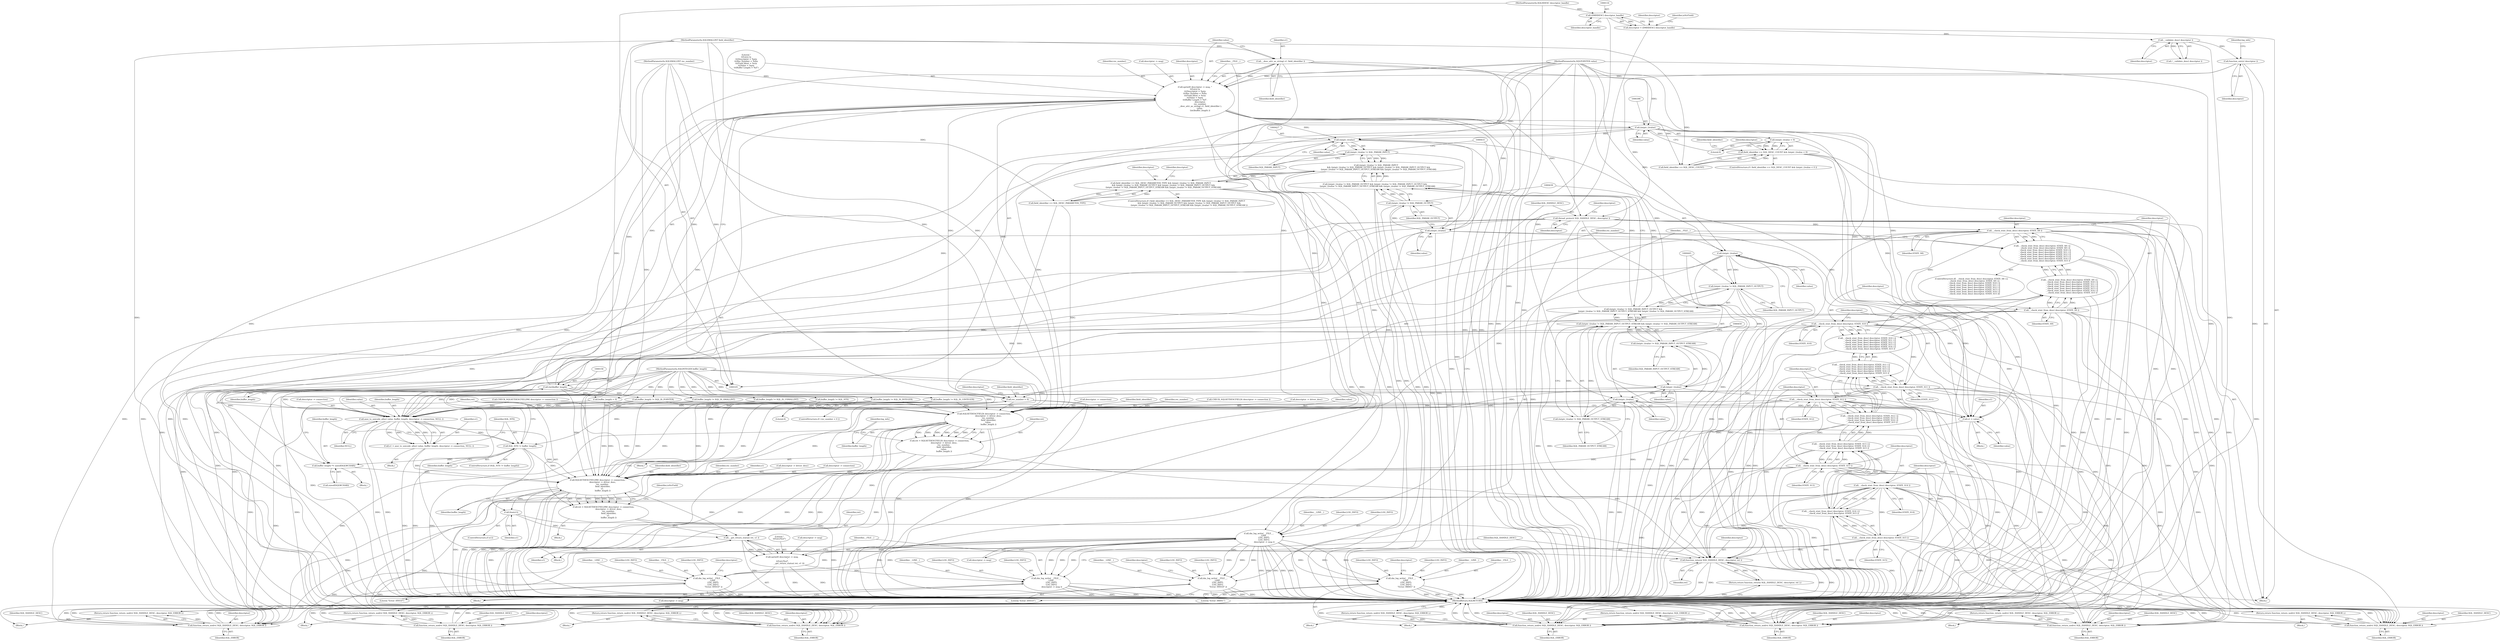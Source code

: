 digraph "0_unixODBC_45ef78e037f578b15fc58938a3a3251655e71d6f#diff-d52750c7ba4e594410438569d8e2963aL24@API" {
"1000144" [label="(Call,sprintf( descriptor -> msg, \"\n\t\tEntry:\\n\n\t\t\tDescriptor = %p\\n\n\t\t\tRec Number = %d\\n\n\t\t\tField Ident = %s\\n\n\t\t\tValue = %p\\n\n\t\t\tBuffer Length = %d\",\n                descriptor,\n                rec_number,\n                __desc_attr_as_string( s1, field_identifier ),\n                value, \n                (int)buffer_length ))"];
"1000137" [label="(Call,function_entry( descriptor ))"];
"1000126" [label="(Call,__validate_desc( descriptor ))"];
"1000113" [label="(Call,descriptor = (DMHDESC) descriptor_handle)"];
"1000115" [label="(Call,(DMHDESC) descriptor_handle)"];
"1000106" [label="(MethodParameterIn,SQLHDESC descriptor_handle)"];
"1000107" [label="(MethodParameterIn,SQLSMALLINT rec_number)"];
"1000151" [label="(Call,__desc_attr_as_string( s1, field_identifier ))"];
"1000108" [label="(MethodParameterIn,SQLSMALLINT field_identifier)"];
"1000109" [label="(MethodParameterIn,SQLPOINTER value)"];
"1000155" [label="(Call,(int)buffer_length)"];
"1000110" [label="(MethodParameterIn,SQLINTEGER buffer_length)"];
"1000158" [label="(Call,dm_log_write( __FILE__, \n                __LINE__, \n                LOG_INFO, \n                LOG_INFO, \n                descriptor -> msg ))"];
"1000178" [label="(Call,dm_log_write( __FILE__, \n                __LINE__, \n                LOG_INFO, \n                LOG_INFO, \n                \"Error: HY010\" ))"];
"1000236" [label="(Call,dm_log_write( __FILE__, \n                __LINE__, \n                LOG_INFO, \n                LOG_INFO, \n                \"Error: HY010\" ))"];
"1000551" [label="(Call,dm_log_write( __FILE__, \n                __LINE__, \n                LOG_INFO, \n                LOG_INFO, \n                \"Error: IM001\" ))"];
"1000581" [label="(Call,sprintf( descriptor -> msg, \n                \"\n\t\tExit:[%s]\",\n                    __get_return_status( ret, s1 )))"];
"1000589" [label="(Call,dm_log_write( __FILE__, \n                __LINE__, \n                LOG_INFO, \n                LOG_INFO, \n                descriptor -> msg ))"];
"1000166" [label="(Call,thread_protect( SQL_HANDLE_DESC, descriptor ))"];
"1000199" [label="(Call,function_return_nodrv( SQL_HANDLE_DESC, descriptor, SQL_ERROR ))"];
"1000198" [label="(Return,return function_return_nodrv( SQL_HANDLE_DESC, descriptor, SQL_ERROR );)"];
"1000205" [label="(Call,__check_stmt_from_desc( descriptor, STATE_S8 ))"];
"1000204" [label="(Call,__check_stmt_from_desc( descriptor, STATE_S8 ) ||\n        __check_stmt_from_desc( descriptor, STATE_S9 ) ||\n        __check_stmt_from_desc( descriptor, STATE_S10 ) ||\n        __check_stmt_from_desc( descriptor, STATE_S11 ) ||\n        __check_stmt_from_desc( descriptor, STATE_S12 ) ||\n        __check_stmt_from_desc( descriptor, STATE_S13 ) ||\n        __check_stmt_from_desc( descriptor, STATE_S14 ) ||\n        __check_stmt_from_desc( descriptor, STATE_S15 ))"];
"1000209" [label="(Call,__check_stmt_from_desc( descriptor, STATE_S9 ))"];
"1000208" [label="(Call,__check_stmt_from_desc( descriptor, STATE_S9 ) ||\n        __check_stmt_from_desc( descriptor, STATE_S10 ) ||\n        __check_stmt_from_desc( descriptor, STATE_S11 ) ||\n        __check_stmt_from_desc( descriptor, STATE_S12 ) ||\n        __check_stmt_from_desc( descriptor, STATE_S13 ) ||\n        __check_stmt_from_desc( descriptor, STATE_S14 ) ||\n        __check_stmt_from_desc( descriptor, STATE_S15 ))"];
"1000213" [label="(Call,__check_stmt_from_desc( descriptor, STATE_S10 ))"];
"1000212" [label="(Call,__check_stmt_from_desc( descriptor, STATE_S10 ) ||\n        __check_stmt_from_desc( descriptor, STATE_S11 ) ||\n        __check_stmt_from_desc( descriptor, STATE_S12 ) ||\n        __check_stmt_from_desc( descriptor, STATE_S13 ) ||\n        __check_stmt_from_desc( descriptor, STATE_S14 ) ||\n        __check_stmt_from_desc( descriptor, STATE_S15 ))"];
"1000217" [label="(Call,__check_stmt_from_desc( descriptor, STATE_S11 ))"];
"1000216" [label="(Call,__check_stmt_from_desc( descriptor, STATE_S11 ) ||\n        __check_stmt_from_desc( descriptor, STATE_S12 ) ||\n        __check_stmt_from_desc( descriptor, STATE_S13 ) ||\n        __check_stmt_from_desc( descriptor, STATE_S14 ) ||\n        __check_stmt_from_desc( descriptor, STATE_S15 ))"];
"1000221" [label="(Call,__check_stmt_from_desc( descriptor, STATE_S12 ))"];
"1000220" [label="(Call,__check_stmt_from_desc( descriptor, STATE_S12 ) ||\n        __check_stmt_from_desc( descriptor, STATE_S13 ) ||\n        __check_stmt_from_desc( descriptor, STATE_S14 ) ||\n        __check_stmt_from_desc( descriptor, STATE_S15 ))"];
"1000225" [label="(Call,__check_stmt_from_desc( descriptor, STATE_S13 ))"];
"1000224" [label="(Call,__check_stmt_from_desc( descriptor, STATE_S13 ) ||\n        __check_stmt_from_desc( descriptor, STATE_S14 ) ||\n        __check_stmt_from_desc( descriptor, STATE_S15 ))"];
"1000229" [label="(Call,__check_stmt_from_desc( descriptor, STATE_S14 ))"];
"1000228" [label="(Call,__check_stmt_from_desc( descriptor, STATE_S14 ) ||\n        __check_stmt_from_desc( descriptor, STATE_S15 ))"];
"1000232" [label="(Call,__check_stmt_from_desc( descriptor, STATE_S15 ))"];
"1000257" [label="(Call,function_return_nodrv( SQL_HANDLE_DESC, descriptor, SQL_ERROR ))"];
"1000256" [label="(Return,return function_return_nodrv( SQL_HANDLE_DESC, descriptor, SQL_ERROR );)"];
"1000281" [label="(Call,function_return_nodrv( SQL_HANDLE_DESC, descriptor, SQL_ERROR ))"];
"1000280" [label="(Return,return function_return_nodrv( SQL_HANDLE_DESC, descriptor, SQL_ERROR );)"];
"1000385" [label="(Call,function_return_nodrv( SQL_HANDLE_DESC, descriptor, SQL_ERROR ))"];
"1000384" [label="(Return,return function_return_nodrv( SQL_HANDLE_DESC, descriptor, SQL_ERROR );)"];
"1000415" [label="(Call,function_return_nodrv( SQL_HANDLE_DESC, descriptor, SQL_ERROR ))"];
"1000414" [label="(Return,return function_return_nodrv( SQL_HANDLE_DESC, descriptor, SQL_ERROR );)"];
"1000469" [label="(Call,function_return_nodrv( SQL_HANDLE_DESC, descriptor, SQL_ERROR ))"];
"1000468" [label="(Return,return function_return_nodrv( SQL_HANDLE_DESC, descriptor, SQL_ERROR );)"];
"1000572" [label="(Call,function_return_nodrv( SQL_HANDLE_DESC, descriptor, SQL_ERROR ))"];
"1000571" [label="(Return,return function_return_nodrv( SQL_HANDLE_DESC, descriptor, SQL_ERROR );)"];
"1000598" [label="(Call,function_return( SQL_HANDLE_DESC, descriptor, ret ))"];
"1000597" [label="(Return,return function_return( SQL_HANDLE_DESC, descriptor, ret );)"];
"1000262" [label="(Call,rec_number < 0)"];
"1000481" [label="(Call,SQLSETDESCFIELD( descriptor -> connection,\n              descriptor -> driver_desc,\n              rec_number, \n              field_identifier,\n              value, \n              buffer_length ))"];
"1000479" [label="(Call,ret = SQLSETDESCFIELD( descriptor -> connection,\n              descriptor -> driver_desc,\n              rec_number, \n              field_identifier,\n              value, \n              buffer_length ))"];
"1000586" [label="(Call,__get_return_status( ret, s1 ))"];
"1000531" [label="(Call,SQLSETDESCFIELDW( descriptor -> connection,\n                descriptor -> driver_desc,\n                rec_number, \n                field_identifier,\n                s1, \n                buffer_length ))"];
"1000529" [label="(Call,ret = SQLSETDESCFIELDW( descriptor -> connection,\n                descriptor -> driver_desc,\n                rec_number, \n                field_identifier,\n                s1, \n                buffer_length ))"];
"1000547" [label="(Call,free(s1))"];
"1000395" [label="(Call,(intptr_t)value)"];
"1000394" [label="(Call,(intptr_t)value < 0)"];
"1000390" [label="(Call,field_identifier == SQL_DESC_COUNT && (intptr_t)value < 0)"];
"1000426" [label="(Call,(intptr_t)value)"];
"1000425" [label="(Call,(intptr_t)value != SQL_PARAM_INPUT)"];
"1000424" [label="(Call,(intptr_t)value != SQL_PARAM_INPUT\n        && (intptr_t)value != SQL_PARAM_OUTPUT && (intptr_t)value != SQL_PARAM_INPUT_OUTPUT &&\n        (intptr_t)value != SQL_PARAM_INPUT_OUTPUT_STREAM && (intptr_t)value != SQL_PARAM_OUTPUT_STREAM)"];
"1000420" [label="(Call,field_identifier == SQL_DESC_PARAMETER_TYPE && (intptr_t)value != SQL_PARAM_INPUT\n        && (intptr_t)value != SQL_PARAM_OUTPUT && (intptr_t)value != SQL_PARAM_INPUT_OUTPUT &&\n        (intptr_t)value != SQL_PARAM_INPUT_OUTPUT_STREAM && (intptr_t)value != SQL_PARAM_OUTPUT_STREAM)"];
"1000432" [label="(Call,(intptr_t)value)"];
"1000431" [label="(Call,(intptr_t)value != SQL_PARAM_OUTPUT)"];
"1000430" [label="(Call,(intptr_t)value != SQL_PARAM_OUTPUT && (intptr_t)value != SQL_PARAM_INPUT_OUTPUT &&\n        (intptr_t)value != SQL_PARAM_INPUT_OUTPUT_STREAM && (intptr_t)value != SQL_PARAM_OUTPUT_STREAM)"];
"1000438" [label="(Call,(intptr_t)value)"];
"1000437" [label="(Call,(intptr_t)value != SQL_PARAM_INPUT_OUTPUT)"];
"1000436" [label="(Call,(intptr_t)value != SQL_PARAM_INPUT_OUTPUT &&\n        (intptr_t)value != SQL_PARAM_INPUT_OUTPUT_STREAM && (intptr_t)value != SQL_PARAM_OUTPUT_STREAM)"];
"1000444" [label="(Call,(intptr_t)value)"];
"1000443" [label="(Call,(intptr_t)value != SQL_PARAM_INPUT_OUTPUT_STREAM)"];
"1000442" [label="(Call,(intptr_t)value != SQL_PARAM_INPUT_OUTPUT_STREAM && (intptr_t)value != SQL_PARAM_OUTPUT_STREAM)"];
"1000449" [label="(Call,(intptr_t)value)"];
"1000448" [label="(Call,(intptr_t)value != SQL_PARAM_OUTPUT_STREAM)"];
"1000508" [label="(Call,ansi_to_unicode_alloc( value, buffer_length, descriptor -> connection, NULL ))"];
"1000506" [label="(Call,s1 = ansi_to_unicode_alloc( value, buffer_length, descriptor -> connection, NULL ))"];
"1000516" [label="(Call,SQL_NTS != buffer_length)"];
"1000520" [label="(Call,buffer_length *= sizeof(SQLWCHAR))"];
"1000526" [label="(Call,s1 = value)"];
"1000205" [label="(Call,__check_stmt_from_desc( descriptor, STATE_S8 ))"];
"1000457" [label="(Identifier,descriptor)"];
"1000592" [label="(Identifier,LOG_INFO)"];
"1000148" [label="(Literal,\"\n\t\tEntry:\\n\n\t\t\tDescriptor = %p\\n\n\t\t\tRec Number = %d\\n\n\t\t\tField Ident = %s\\n\n\t\t\tValue = %p\\n\n\t\t\tBuffer Length = %d\")"];
"1000573" [label="(Identifier,SQL_HANDLE_DESC)"];
"1000600" [label="(Identifier,descriptor)"];
"1000227" [label="(Identifier,STATE_S13)"];
"1000217" [label="(Call,__check_stmt_from_desc( descriptor, STATE_S11 ))"];
"1000440" [label="(Identifier,value)"];
"1000369" [label="(Block,)"];
"1000429" [label="(Identifier,SQL_PARAM_INPUT)"];
"1000110" [label="(MethodParameterIn,SQLINTEGER buffer_length)"];
"1000387" [label="(Identifier,descriptor)"];
"1000556" [label="(Literal,\"Error: IM001\")"];
"1000155" [label="(Call,(int)buffer_length)"];
"1000345" [label="(Call,buffer_length != SQL_IS_INTEGER)"];
"1000395" [label="(Call,(intptr_t)value)"];
"1000593" [label="(Identifier,LOG_INFO)"];
"1000422" [label="(Identifier,field_identifier)"];
"1000218" [label="(Identifier,descriptor)"];
"1000397" [label="(Identifier,value)"];
"1000108" [label="(MethodParameterIn,SQLSMALLINT field_identifier)"];
"1000543" [label="(Identifier,isStrField)"];
"1000509" [label="(Identifier,value)"];
"1000152" [label="(Identifier,s1)"];
"1000521" [label="(Identifier,buffer_length)"];
"1000259" [label="(Identifier,descriptor)"];
"1000284" [label="(Identifier,SQL_ERROR)"];
"1000240" [label="(Identifier,LOG_INFO)"];
"1000161" [label="(Identifier,LOG_INFO)"];
"1000219" [label="(Identifier,STATE_S11)"];
"1000535" [label="(Call,descriptor -> driver_desc)"];
"1000602" [label="(MethodReturn,SQLRETURN)"];
"1000177" [label="(Block,)"];
"1000281" [label="(Call,function_return_nodrv( SQL_HANDLE_DESC, descriptor, SQL_ERROR ))"];
"1000204" [label="(Call,__check_stmt_from_desc( descriptor, STATE_S8 ) ||\n        __check_stmt_from_desc( descriptor, STATE_S9 ) ||\n        __check_stmt_from_desc( descriptor, STATE_S10 ) ||\n        __check_stmt_from_desc( descriptor, STATE_S11 ) ||\n        __check_stmt_from_desc( descriptor, STATE_S12 ) ||\n        __check_stmt_from_desc( descriptor, STATE_S13 ) ||\n        __check_stmt_from_desc( descriptor, STATE_S14 ) ||\n        __check_stmt_from_desc( descriptor, STATE_S15 ))"];
"1000555" [label="(Identifier,LOG_INFO)"];
"1000425" [label="(Call,(intptr_t)value != SQL_PARAM_INPUT)"];
"1000107" [label="(MethodParameterIn,SQLSMALLINT rec_number)"];
"1000478" [label="(Block,)"];
"1000363" [label="(Call,buffer_length < 0)"];
"1000572" [label="(Call,function_return_nodrv( SQL_HANDLE_DESC, descriptor, SQL_ERROR ))"];
"1000386" [label="(Identifier,SQL_HANDLE_DESC)"];
"1000525" [label="(Block,)"];
"1000207" [label="(Identifier,STATE_S8)"];
"1000384" [label="(Return,return function_return_nodrv( SQL_HANDLE_DESC, descriptor, SQL_ERROR );)"];
"1000498" [label="(Block,)"];
"1000385" [label="(Call,function_return_nodrv( SQL_HANDLE_DESC, descriptor, SQL_ERROR ))"];
"1000114" [label="(Identifier,descriptor)"];
"1000420" [label="(Call,field_identifier == SQL_DESC_PARAMETER_TYPE && (intptr_t)value != SQL_PARAM_INPUT\n        && (intptr_t)value != SQL_PARAM_OUTPUT && (intptr_t)value != SQL_PARAM_INPUT_OUTPUT &&\n        (intptr_t)value != SQL_PARAM_INPUT_OUTPUT_STREAM && (intptr_t)value != SQL_PARAM_OUTPUT_STREAM)"];
"1000482" [label="(Call,descriptor -> connection)"];
"1000481" [label="(Call,SQLSETDESCFIELD( descriptor -> connection,\n              descriptor -> driver_desc,\n              rec_number, \n              field_identifier,\n              value, \n              buffer_length ))"];
"1000547" [label="(Call,free(s1))"];
"1000167" [label="(Identifier,SQL_HANDLE_DESC)"];
"1000157" [label="(Identifier,buffer_length)"];
"1000532" [label="(Call,descriptor -> connection)"];
"1000488" [label="(Identifier,rec_number)"];
"1000539" [label="(Identifier,field_identifier)"];
"1000529" [label="(Call,ret = SQLSETDESCFIELDW( descriptor -> connection,\n                descriptor -> driver_desc,\n                rec_number, \n                field_identifier,\n                s1, \n                buffer_length ))"];
"1000154" [label="(Identifier,value)"];
"1000571" [label="(Return,return function_return_nodrv( SQL_HANDLE_DESC, descriptor, SQL_ERROR );)"];
"1000447" [label="(Identifier,SQL_PARAM_INPUT_OUTPUT_STREAM)"];
"1000581" [label="(Call,sprintf( descriptor -> msg, \n                \"\n\t\tExit:[%s]\",\n                    __get_return_status( ret, s1 )))"];
"1000550" [label="(Block,)"];
"1000548" [label="(Identifier,s1)"];
"1000589" [label="(Call,dm_log_write( __FILE__, \n                __LINE__, \n                LOG_INFO, \n                LOG_INFO, \n                descriptor -> msg ))"];
"1000451" [label="(Identifier,value)"];
"1000182" [label="(Identifier,LOG_INFO)"];
"1000203" [label="(ControlStructure,if( __check_stmt_from_desc( descriptor, STATE_S8 ) ||\n        __check_stmt_from_desc( descriptor, STATE_S9 ) ||\n        __check_stmt_from_desc( descriptor, STATE_S10 ) ||\n        __check_stmt_from_desc( descriptor, STATE_S11 ) ||\n        __check_stmt_from_desc( descriptor, STATE_S12 ) ||\n        __check_stmt_from_desc( descriptor, STATE_S13 ) ||\n        __check_stmt_from_desc( descriptor, STATE_S14 ) ||\n        __check_stmt_from_desc( descriptor, STATE_S15 )))"];
"1000390" [label="(Call,field_identifier == SQL_DESC_COUNT && (intptr_t)value < 0)"];
"1000441" [label="(Identifier,SQL_PARAM_INPUT_OUTPUT)"];
"1000526" [label="(Call,s1 = value)"];
"1000236" [label="(Call,dm_log_write( __FILE__, \n                __LINE__, \n                LOG_INFO, \n                LOG_INFO, \n                \"Error: HY010\" ))"];
"1000599" [label="(Identifier,SQL_HANDLE_DESC)"];
"1000527" [label="(Identifier,s1)"];
"1000211" [label="(Identifier,STATE_S9)"];
"1000491" [label="(Identifier,buffer_length)"];
"1000113" [label="(Call,descriptor = (DMHDESC) descriptor_handle)"];
"1000432" [label="(Call,(intptr_t)value)"];
"1000551" [label="(Call,dm_log_write( __FILE__, \n                __LINE__, \n                LOG_INFO, \n                LOG_INFO, \n                \"Error: IM001\" ))"];
"1000225" [label="(Call,__check_stmt_from_desc( descriptor, STATE_S13 ))"];
"1000366" [label="(Call,buffer_length != SQL_NTS)"];
"1000353" [label="(Call,buffer_length != SQL_IS_SMALLINT)"];
"1000476" [label="(Identifier,descriptor)"];
"1000162" [label="(Identifier,LOG_INFO)"];
"1000187" [label="(Identifier,descriptor)"];
"1000560" [label="(Identifier,descriptor)"];
"1000200" [label="(Identifier,SQL_HANDLE_DESC)"];
"1000578" [label="(Identifier,log_info)"];
"1000444" [label="(Call,(intptr_t)value)"];
"1000590" [label="(Identifier,__FILE__)"];
"1000437" [label="(Call,(intptr_t)value != SQL_PARAM_INPUT_OUTPUT)"];
"1000510" [label="(Identifier,buffer_length)"];
"1000517" [label="(Identifier,SQL_NTS)"];
"1000153" [label="(Identifier,field_identifier)"];
"1000494" [label="(Call,CHECK_SQLSETDESCFIELDW( descriptor -> connection ))"];
"1000150" [label="(Identifier,rec_number)"];
"1000160" [label="(Identifier,__LINE__)"];
"1000232" [label="(Call,__check_stmt_from_desc( descriptor, STATE_S15 ))"];
"1000238" [label="(Identifier,__LINE__)"];
"1000222" [label="(Identifier,descriptor)"];
"1000221" [label="(Call,__check_stmt_from_desc( descriptor, STATE_S12 ))"];
"1000597" [label="(Return,return function_return( SQL_HANDLE_DESC, descriptor, ret );)"];
"1000341" [label="(Call,buffer_length != SQL_IS_POINTER)"];
"1000199" [label="(Call,function_return_nodrv( SQL_HANDLE_DESC, descriptor, SQL_ERROR ))"];
"1000431" [label="(Call,(intptr_t)value != SQL_PARAM_OUTPUT)"];
"1000585" [label="(Literal,\"\n\t\tExit:[%s]\")"];
"1000474" [label="(Call,CHECK_SQLSETDESCFIELD( descriptor -> connection ))"];
"1000554" [label="(Identifier,LOG_INFO)"];
"1000417" [label="(Identifier,descriptor)"];
"1000601" [label="(Identifier,ret)"];
"1000430" [label="(Call,(intptr_t)value != SQL_PARAM_OUTPUT && (intptr_t)value != SQL_PARAM_INPUT_OUTPUT &&\n        (intptr_t)value != SQL_PARAM_INPUT_OUTPUT_STREAM && (intptr_t)value != SQL_PARAM_OUTPUT_STREAM)"];
"1000415" [label="(Call,function_return_nodrv( SQL_HANDLE_DESC, descriptor, SQL_ERROR ))"];
"1000168" [label="(Identifier,descriptor)"];
"1000479" [label="(Call,ret = SQLSETDESCFIELD( descriptor -> connection,\n              descriptor -> driver_desc,\n              rec_number, \n              field_identifier,\n              value, \n              buffer_length ))"];
"1000553" [label="(Identifier,__LINE__)"];
"1000280" [label="(Return,return function_return_nodrv( SQL_HANDLE_DESC, descriptor, SQL_ERROR );)"];
"1000414" [label="(Return,return function_return_nodrv( SQL_HANDLE_DESC, descriptor, SQL_ERROR );)"];
"1000234" [label="(Identifier,STATE_S15)"];
"1000443" [label="(Call,(intptr_t)value != SQL_PARAM_INPUT_OUTPUT_STREAM)"];
"1000552" [label="(Identifier,__FILE__)"];
"1000416" [label="(Identifier,SQL_HANDLE_DESC)"];
"1000446" [label="(Identifier,value)"];
"1000122" [label="(Identifier,isStrField)"];
"1000485" [label="(Call,descriptor -> driver_desc)"];
"1000506" [label="(Call,s1 = ansi_to_unicode_alloc( value, buffer_length, descriptor -> connection, NULL ))"];
"1000508" [label="(Call,ansi_to_unicode_alloc( value, buffer_length, descriptor -> connection, NULL ))"];
"1000515" [label="(ControlStructure,if (SQL_NTS != buffer_length))"];
"1000520" [label="(Call,buffer_length *= sizeof(SQLWCHAR))"];
"1000226" [label="(Identifier,descriptor)"];
"1000518" [label="(Identifier,buffer_length)"];
"1000206" [label="(Identifier,descriptor)"];
"1000233" [label="(Identifier,descriptor)"];
"1000237" [label="(Identifier,__FILE__)"];
"1000159" [label="(Identifier,__FILE__)"];
"1000389" [label="(ControlStructure,if ( field_identifier == SQL_DESC_COUNT && (intptr_t)value < 0 ))"];
"1000541" [label="(Identifier,buffer_length)"];
"1000241" [label="(Literal,\"Error: HY010\")"];
"1000257" [label="(Call,function_return_nodrv( SQL_HANDLE_DESC, descriptor, SQL_ERROR ))"];
"1000209" [label="(Call,__check_stmt_from_desc( descriptor, STATE_S9 ))"];
"1000145" [label="(Call,descriptor -> msg)"];
"1000265" [label="(Block,)"];
"1000235" [label="(Block,)"];
"1000471" [label="(Identifier,descriptor)"];
"1000575" [label="(Identifier,SQL_ERROR)"];
"1000262" [label="(Call,rec_number < 0)"];
"1000180" [label="(Identifier,__LINE__)"];
"1000181" [label="(Identifier,LOG_INFO)"];
"1000125" [label="(Call,!__validate_desc( descriptor ))"];
"1000449" [label="(Call,(intptr_t)value)"];
"1000470" [label="(Identifier,SQL_HANDLE_DESC)"];
"1000424" [label="(Call,(intptr_t)value != SQL_PARAM_INPUT\n        && (intptr_t)value != SQL_PARAM_OUTPUT && (intptr_t)value != SQL_PARAM_INPUT_OUTPUT &&\n        (intptr_t)value != SQL_PARAM_INPUT_OUTPUT_STREAM && (intptr_t)value != SQL_PARAM_OUTPUT_STREAM)"];
"1000137" [label="(Call,function_entry( descriptor ))"];
"1000356" [label="(Call,buffer_length != SQL_IS_USMALLINT)"];
"1000173" [label="(Identifier,descriptor)"];
"1000530" [label="(Identifier,ret)"];
"1000127" [label="(Identifier,descriptor)"];
"1000436" [label="(Call,(intptr_t)value != SQL_PARAM_INPUT_OUTPUT &&\n        (intptr_t)value != SQL_PARAM_INPUT_OUTPUT_STREAM && (intptr_t)value != SQL_PARAM_OUTPUT_STREAM)"];
"1000215" [label="(Identifier,STATE_S10)"];
"1000115" [label="(Call,(DMHDESC) descriptor_handle)"];
"1000507" [label="(Identifier,s1)"];
"1000198" [label="(Return,return function_return_nodrv( SQL_HANDLE_DESC, descriptor, SQL_ERROR );)"];
"1000231" [label="(Identifier,STATE_S14)"];
"1000586" [label="(Call,__get_return_status( ret, s1 ))"];
"1000286" [label="(Identifier,field_identifier)"];
"1000230" [label="(Identifier,descriptor)"];
"1000158" [label="(Call,dm_log_write( __FILE__, \n                __LINE__, \n                LOG_INFO, \n                LOG_INFO, \n                descriptor -> msg ))"];
"1000349" [label="(Call,buffer_length != SQL_IS_UINTEGER)"];
"1000580" [label="(Block,)"];
"1000468" [label="(Return,return function_return_nodrv( SQL_HANDLE_DESC, descriptor, SQL_ERROR );)"];
"1000469" [label="(Call,function_return_nodrv( SQL_HANDLE_DESC, descriptor, SQL_ERROR ))"];
"1000391" [label="(Call,field_identifier == SQL_DESC_COUNT)"];
"1000126" [label="(Call,__validate_desc( descriptor ))"];
"1000210" [label="(Identifier,descriptor)"];
"1000214" [label="(Identifier,descriptor)"];
"1000574" [label="(Identifier,descriptor)"];
"1000490" [label="(Identifier,value)"];
"1000519" [label="(Block,)"];
"1000421" [label="(Call,field_identifier == SQL_DESC_PARAMETER_TYPE)"];
"1000403" [label="(Identifier,descriptor)"];
"1000531" [label="(Call,SQLSETDESCFIELDW( descriptor -> connection,\n                descriptor -> driver_desc,\n                rec_number, \n                field_identifier,\n                s1, \n                buffer_length ))"];
"1000598" [label="(Call,function_return( SQL_HANDLE_DESC, descriptor, ret ))"];
"1000434" [label="(Identifier,value)"];
"1000282" [label="(Identifier,SQL_HANDLE_DESC)"];
"1000201" [label="(Identifier,descriptor)"];
"1000220" [label="(Call,__check_stmt_from_desc( descriptor, STATE_S12 ) ||\n        __check_stmt_from_desc( descriptor, STATE_S13 ) ||\n        __check_stmt_from_desc( descriptor, STATE_S14 ) ||\n        __check_stmt_from_desc( descriptor, STATE_S15 ))"];
"1000399" [label="(Block,)"];
"1000260" [label="(Identifier,SQL_ERROR)"];
"1000269" [label="(Identifier,descriptor)"];
"1000228" [label="(Call,__check_stmt_from_desc( descriptor, STATE_S14 ) ||\n        __check_stmt_from_desc( descriptor, STATE_S15 ))"];
"1000448" [label="(Call,(intptr_t)value != SQL_PARAM_OUTPUT_STREAM)"];
"1000138" [label="(Identifier,descriptor)"];
"1000438" [label="(Call,(intptr_t)value)"];
"1000587" [label="(Identifier,ret)"];
"1000245" [label="(Identifier,descriptor)"];
"1000261" [label="(ControlStructure,if ( rec_number < 0 ))"];
"1000528" [label="(Identifier,value)"];
"1000208" [label="(Call,__check_stmt_from_desc( descriptor, STATE_S9 ) ||\n        __check_stmt_from_desc( descriptor, STATE_S10 ) ||\n        __check_stmt_from_desc( descriptor, STATE_S11 ) ||\n        __check_stmt_from_desc( descriptor, STATE_S12 ) ||\n        __check_stmt_from_desc( descriptor, STATE_S13 ) ||\n        __check_stmt_from_desc( descriptor, STATE_S14 ) ||\n        __check_stmt_from_desc( descriptor, STATE_S15 ))"];
"1000516" [label="(Call,SQL_NTS != buffer_length)"];
"1000117" [label="(Identifier,descriptor_handle)"];
"1000149" [label="(Identifier,descriptor)"];
"1000163" [label="(Call,descriptor -> msg)"];
"1000109" [label="(MethodParameterIn,SQLPOINTER value)"];
"1000229" [label="(Call,__check_stmt_from_desc( descriptor, STATE_S14 ))"];
"1000256" [label="(Return,return function_return_nodrv( SQL_HANDLE_DESC, descriptor, SQL_ERROR );)"];
"1000426" [label="(Call,(intptr_t)value)"];
"1000489" [label="(Identifier,field_identifier)"];
"1000216" [label="(Call,__check_stmt_from_desc( descriptor, STATE_S11 ) ||\n        __check_stmt_from_desc( descriptor, STATE_S12 ) ||\n        __check_stmt_from_desc( descriptor, STATE_S13 ) ||\n        __check_stmt_from_desc( descriptor, STATE_S14 ) ||\n        __check_stmt_from_desc( descriptor, STATE_S15 ))"];
"1000179" [label="(Identifier,__FILE__)"];
"1000394" [label="(Call,(intptr_t)value < 0)"];
"1000224" [label="(Call,__check_stmt_from_desc( descriptor, STATE_S13 ) ||\n        __check_stmt_from_desc( descriptor, STATE_S14 ) ||\n        __check_stmt_from_desc( descriptor, STATE_S15 ))"];
"1000588" [label="(Identifier,s1)"];
"1000398" [label="(Literal,0)"];
"1000472" [label="(Identifier,SQL_ERROR)"];
"1000453" [label="(Block,)"];
"1000166" [label="(Call,thread_protect( SQL_HANDLE_DESC, descriptor ))"];
"1000538" [label="(Identifier,rec_number)"];
"1000522" [label="(Call,sizeof(SQLWCHAR))"];
"1000419" [label="(ControlStructure,if ( field_identifier == SQL_DESC_PARAMETER_TYPE && (intptr_t)value != SQL_PARAM_INPUT\n        && (intptr_t)value != SQL_PARAM_OUTPUT && (intptr_t)value != SQL_PARAM_INPUT_OUTPUT &&\n        (intptr_t)value != SQL_PARAM_INPUT_OUTPUT_STREAM && (intptr_t)value != SQL_PARAM_OUTPUT_STREAM ))"];
"1000202" [label="(Identifier,SQL_ERROR)"];
"1000239" [label="(Identifier,LOG_INFO)"];
"1000178" [label="(Call,dm_log_write( __FILE__, \n                __LINE__, \n                LOG_INFO, \n                LOG_INFO, \n                \"Error: HY010\" ))"];
"1000545" [label="(ControlStructure,if (s1))"];
"1000213" [label="(Call,__check_stmt_from_desc( descriptor, STATE_S10 ))"];
"1000452" [label="(Identifier,SQL_PARAM_OUTPUT_STREAM)"];
"1000514" [label="(Identifier,NULL)"];
"1000151" [label="(Call,__desc_attr_as_string( s1, field_identifier ))"];
"1000435" [label="(Identifier,SQL_PARAM_OUTPUT)"];
"1000594" [label="(Call,descriptor -> msg)"];
"1000388" [label="(Identifier,SQL_ERROR)"];
"1000442" [label="(Call,(intptr_t)value != SQL_PARAM_INPUT_OUTPUT_STREAM && (intptr_t)value != SQL_PARAM_OUTPUT_STREAM)"];
"1000144" [label="(Call,sprintf( descriptor -> msg, \"\n\t\tEntry:\\n\n\t\t\tDescriptor = %p\\n\n\t\t\tRec Number = %d\\n\n\t\t\tField Ident = %s\\n\n\t\t\tValue = %p\\n\n\t\t\tBuffer Length = %d\",\n                descriptor,\n                rec_number,\n                __desc_attr_as_string( s1, field_identifier ),\n                value, \n                (int)buffer_length ))"];
"1000143" [label="(Block,)"];
"1000591" [label="(Identifier,__LINE__)"];
"1000264" [label="(Literal,0)"];
"1000258" [label="(Identifier,SQL_HANDLE_DESC)"];
"1000428" [label="(Identifier,value)"];
"1000212" [label="(Call,__check_stmt_from_desc( descriptor, STATE_S10 ) ||\n        __check_stmt_from_desc( descriptor, STATE_S11 ) ||\n        __check_stmt_from_desc( descriptor, STATE_S12 ) ||\n        __check_stmt_from_desc( descriptor, STATE_S13 ) ||\n        __check_stmt_from_desc( descriptor, STATE_S14 ) ||\n        __check_stmt_from_desc( descriptor, STATE_S15 ))"];
"1000540" [label="(Identifier,s1)"];
"1000141" [label="(Identifier,log_info)"];
"1000505" [label="(Block,)"];
"1000106" [label="(MethodParameterIn,SQLHDESC descriptor_handle)"];
"1000480" [label="(Identifier,ret)"];
"1000283" [label="(Identifier,descriptor)"];
"1000263" [label="(Identifier,rec_number)"];
"1000223" [label="(Identifier,STATE_S12)"];
"1000511" [label="(Call,descriptor -> connection)"];
"1000183" [label="(Literal,\"Error: HY010\")"];
"1000111" [label="(Block,)"];
"1000418" [label="(Identifier,SQL_ERROR)"];
"1000582" [label="(Call,descriptor -> msg)"];
"1000144" -> "1000143"  [label="AST: "];
"1000144" -> "1000155"  [label="CFG: "];
"1000145" -> "1000144"  [label="AST: "];
"1000148" -> "1000144"  [label="AST: "];
"1000149" -> "1000144"  [label="AST: "];
"1000150" -> "1000144"  [label="AST: "];
"1000151" -> "1000144"  [label="AST: "];
"1000154" -> "1000144"  [label="AST: "];
"1000155" -> "1000144"  [label="AST: "];
"1000159" -> "1000144"  [label="CFG: "];
"1000144" -> "1000602"  [label="DDG: "];
"1000144" -> "1000602"  [label="DDG: "];
"1000144" -> "1000602"  [label="DDG: "];
"1000144" -> "1000602"  [label="DDG: "];
"1000144" -> "1000602"  [label="DDG: "];
"1000137" -> "1000144"  [label="DDG: "];
"1000107" -> "1000144"  [label="DDG: "];
"1000151" -> "1000144"  [label="DDG: "];
"1000151" -> "1000144"  [label="DDG: "];
"1000109" -> "1000144"  [label="DDG: "];
"1000155" -> "1000144"  [label="DDG: "];
"1000144" -> "1000158"  [label="DDG: "];
"1000144" -> "1000166"  [label="DDG: "];
"1000144" -> "1000262"  [label="DDG: "];
"1000144" -> "1000395"  [label="DDG: "];
"1000144" -> "1000426"  [label="DDG: "];
"1000144" -> "1000481"  [label="DDG: "];
"1000144" -> "1000508"  [label="DDG: "];
"1000144" -> "1000526"  [label="DDG: "];
"1000137" -> "1000111"  [label="AST: "];
"1000137" -> "1000138"  [label="CFG: "];
"1000138" -> "1000137"  [label="AST: "];
"1000141" -> "1000137"  [label="CFG: "];
"1000137" -> "1000602"  [label="DDG: "];
"1000126" -> "1000137"  [label="DDG: "];
"1000137" -> "1000166"  [label="DDG: "];
"1000126" -> "1000125"  [label="AST: "];
"1000126" -> "1000127"  [label="CFG: "];
"1000127" -> "1000126"  [label="AST: "];
"1000125" -> "1000126"  [label="CFG: "];
"1000126" -> "1000602"  [label="DDG: "];
"1000126" -> "1000125"  [label="DDG: "];
"1000113" -> "1000126"  [label="DDG: "];
"1000113" -> "1000111"  [label="AST: "];
"1000113" -> "1000115"  [label="CFG: "];
"1000114" -> "1000113"  [label="AST: "];
"1000115" -> "1000113"  [label="AST: "];
"1000122" -> "1000113"  [label="CFG: "];
"1000113" -> "1000602"  [label="DDG: "];
"1000115" -> "1000113"  [label="DDG: "];
"1000115" -> "1000117"  [label="CFG: "];
"1000116" -> "1000115"  [label="AST: "];
"1000117" -> "1000115"  [label="AST: "];
"1000115" -> "1000602"  [label="DDG: "];
"1000106" -> "1000115"  [label="DDG: "];
"1000106" -> "1000105"  [label="AST: "];
"1000106" -> "1000602"  [label="DDG: "];
"1000107" -> "1000105"  [label="AST: "];
"1000107" -> "1000602"  [label="DDG: "];
"1000107" -> "1000262"  [label="DDG: "];
"1000107" -> "1000481"  [label="DDG: "];
"1000107" -> "1000531"  [label="DDG: "];
"1000151" -> "1000153"  [label="CFG: "];
"1000152" -> "1000151"  [label="AST: "];
"1000153" -> "1000151"  [label="AST: "];
"1000154" -> "1000151"  [label="CFG: "];
"1000151" -> "1000602"  [label="DDG: "];
"1000151" -> "1000602"  [label="DDG: "];
"1000108" -> "1000151"  [label="DDG: "];
"1000151" -> "1000391"  [label="DDG: "];
"1000151" -> "1000586"  [label="DDG: "];
"1000108" -> "1000105"  [label="AST: "];
"1000108" -> "1000602"  [label="DDG: "];
"1000108" -> "1000391"  [label="DDG: "];
"1000108" -> "1000421"  [label="DDG: "];
"1000108" -> "1000481"  [label="DDG: "];
"1000108" -> "1000531"  [label="DDG: "];
"1000109" -> "1000105"  [label="AST: "];
"1000109" -> "1000602"  [label="DDG: "];
"1000109" -> "1000395"  [label="DDG: "];
"1000109" -> "1000426"  [label="DDG: "];
"1000109" -> "1000432"  [label="DDG: "];
"1000109" -> "1000438"  [label="DDG: "];
"1000109" -> "1000444"  [label="DDG: "];
"1000109" -> "1000449"  [label="DDG: "];
"1000109" -> "1000481"  [label="DDG: "];
"1000109" -> "1000508"  [label="DDG: "];
"1000109" -> "1000526"  [label="DDG: "];
"1000155" -> "1000157"  [label="CFG: "];
"1000156" -> "1000155"  [label="AST: "];
"1000157" -> "1000155"  [label="AST: "];
"1000155" -> "1000602"  [label="DDG: "];
"1000110" -> "1000155"  [label="DDG: "];
"1000155" -> "1000341"  [label="DDG: "];
"1000155" -> "1000363"  [label="DDG: "];
"1000155" -> "1000481"  [label="DDG: "];
"1000155" -> "1000508"  [label="DDG: "];
"1000155" -> "1000531"  [label="DDG: "];
"1000110" -> "1000105"  [label="AST: "];
"1000110" -> "1000602"  [label="DDG: "];
"1000110" -> "1000341"  [label="DDG: "];
"1000110" -> "1000345"  [label="DDG: "];
"1000110" -> "1000349"  [label="DDG: "];
"1000110" -> "1000353"  [label="DDG: "];
"1000110" -> "1000356"  [label="DDG: "];
"1000110" -> "1000363"  [label="DDG: "];
"1000110" -> "1000366"  [label="DDG: "];
"1000110" -> "1000481"  [label="DDG: "];
"1000110" -> "1000508"  [label="DDG: "];
"1000110" -> "1000516"  [label="DDG: "];
"1000110" -> "1000520"  [label="DDG: "];
"1000110" -> "1000531"  [label="DDG: "];
"1000158" -> "1000143"  [label="AST: "];
"1000158" -> "1000163"  [label="CFG: "];
"1000159" -> "1000158"  [label="AST: "];
"1000160" -> "1000158"  [label="AST: "];
"1000161" -> "1000158"  [label="AST: "];
"1000162" -> "1000158"  [label="AST: "];
"1000163" -> "1000158"  [label="AST: "];
"1000167" -> "1000158"  [label="CFG: "];
"1000158" -> "1000602"  [label="DDG: "];
"1000158" -> "1000602"  [label="DDG: "];
"1000158" -> "1000602"  [label="DDG: "];
"1000158" -> "1000602"  [label="DDG: "];
"1000158" -> "1000602"  [label="DDG: "];
"1000158" -> "1000178"  [label="DDG: "];
"1000158" -> "1000178"  [label="DDG: "];
"1000158" -> "1000178"  [label="DDG: "];
"1000158" -> "1000236"  [label="DDG: "];
"1000158" -> "1000236"  [label="DDG: "];
"1000158" -> "1000236"  [label="DDG: "];
"1000158" -> "1000551"  [label="DDG: "];
"1000158" -> "1000551"  [label="DDG: "];
"1000158" -> "1000551"  [label="DDG: "];
"1000158" -> "1000581"  [label="DDG: "];
"1000158" -> "1000589"  [label="DDG: "];
"1000158" -> "1000589"  [label="DDG: "];
"1000158" -> "1000589"  [label="DDG: "];
"1000178" -> "1000177"  [label="AST: "];
"1000178" -> "1000183"  [label="CFG: "];
"1000179" -> "1000178"  [label="AST: "];
"1000180" -> "1000178"  [label="AST: "];
"1000181" -> "1000178"  [label="AST: "];
"1000182" -> "1000178"  [label="AST: "];
"1000183" -> "1000178"  [label="AST: "];
"1000187" -> "1000178"  [label="CFG: "];
"1000178" -> "1000602"  [label="DDG: "];
"1000178" -> "1000602"  [label="DDG: "];
"1000178" -> "1000602"  [label="DDG: "];
"1000178" -> "1000602"  [label="DDG: "];
"1000236" -> "1000235"  [label="AST: "];
"1000236" -> "1000241"  [label="CFG: "];
"1000237" -> "1000236"  [label="AST: "];
"1000238" -> "1000236"  [label="AST: "];
"1000239" -> "1000236"  [label="AST: "];
"1000240" -> "1000236"  [label="AST: "];
"1000241" -> "1000236"  [label="AST: "];
"1000245" -> "1000236"  [label="CFG: "];
"1000236" -> "1000602"  [label="DDG: "];
"1000236" -> "1000602"  [label="DDG: "];
"1000236" -> "1000602"  [label="DDG: "];
"1000236" -> "1000602"  [label="DDG: "];
"1000551" -> "1000550"  [label="AST: "];
"1000551" -> "1000556"  [label="CFG: "];
"1000552" -> "1000551"  [label="AST: "];
"1000553" -> "1000551"  [label="AST: "];
"1000554" -> "1000551"  [label="AST: "];
"1000555" -> "1000551"  [label="AST: "];
"1000556" -> "1000551"  [label="AST: "];
"1000560" -> "1000551"  [label="CFG: "];
"1000551" -> "1000602"  [label="DDG: "];
"1000551" -> "1000602"  [label="DDG: "];
"1000551" -> "1000602"  [label="DDG: "];
"1000551" -> "1000602"  [label="DDG: "];
"1000581" -> "1000580"  [label="AST: "];
"1000581" -> "1000586"  [label="CFG: "];
"1000582" -> "1000581"  [label="AST: "];
"1000585" -> "1000581"  [label="AST: "];
"1000586" -> "1000581"  [label="AST: "];
"1000590" -> "1000581"  [label="CFG: "];
"1000581" -> "1000602"  [label="DDG: "];
"1000581" -> "1000602"  [label="DDG: "];
"1000586" -> "1000581"  [label="DDG: "];
"1000586" -> "1000581"  [label="DDG: "];
"1000581" -> "1000589"  [label="DDG: "];
"1000589" -> "1000580"  [label="AST: "];
"1000589" -> "1000594"  [label="CFG: "];
"1000590" -> "1000589"  [label="AST: "];
"1000591" -> "1000589"  [label="AST: "];
"1000592" -> "1000589"  [label="AST: "];
"1000593" -> "1000589"  [label="AST: "];
"1000594" -> "1000589"  [label="AST: "];
"1000599" -> "1000589"  [label="CFG: "];
"1000589" -> "1000602"  [label="DDG: "];
"1000589" -> "1000602"  [label="DDG: "];
"1000589" -> "1000602"  [label="DDG: "];
"1000589" -> "1000602"  [label="DDG: "];
"1000589" -> "1000602"  [label="DDG: "];
"1000166" -> "1000111"  [label="AST: "];
"1000166" -> "1000168"  [label="CFG: "];
"1000167" -> "1000166"  [label="AST: "];
"1000168" -> "1000166"  [label="AST: "];
"1000173" -> "1000166"  [label="CFG: "];
"1000166" -> "1000602"  [label="DDG: "];
"1000166" -> "1000199"  [label="DDG: "];
"1000166" -> "1000199"  [label="DDG: "];
"1000166" -> "1000205"  [label="DDG: "];
"1000166" -> "1000257"  [label="DDG: "];
"1000166" -> "1000281"  [label="DDG: "];
"1000166" -> "1000385"  [label="DDG: "];
"1000166" -> "1000415"  [label="DDG: "];
"1000166" -> "1000469"  [label="DDG: "];
"1000166" -> "1000572"  [label="DDG: "];
"1000166" -> "1000598"  [label="DDG: "];
"1000199" -> "1000198"  [label="AST: "];
"1000199" -> "1000202"  [label="CFG: "];
"1000200" -> "1000199"  [label="AST: "];
"1000201" -> "1000199"  [label="AST: "];
"1000202" -> "1000199"  [label="AST: "];
"1000198" -> "1000199"  [label="CFG: "];
"1000199" -> "1000602"  [label="DDG: "];
"1000199" -> "1000602"  [label="DDG: "];
"1000199" -> "1000602"  [label="DDG: "];
"1000199" -> "1000602"  [label="DDG: "];
"1000199" -> "1000198"  [label="DDG: "];
"1000198" -> "1000177"  [label="AST: "];
"1000602" -> "1000198"  [label="CFG: "];
"1000198" -> "1000602"  [label="DDG: "];
"1000205" -> "1000204"  [label="AST: "];
"1000205" -> "1000207"  [label="CFG: "];
"1000206" -> "1000205"  [label="AST: "];
"1000207" -> "1000205"  [label="AST: "];
"1000210" -> "1000205"  [label="CFG: "];
"1000204" -> "1000205"  [label="CFG: "];
"1000205" -> "1000602"  [label="DDG: "];
"1000205" -> "1000204"  [label="DDG: "];
"1000205" -> "1000204"  [label="DDG: "];
"1000205" -> "1000209"  [label="DDG: "];
"1000205" -> "1000257"  [label="DDG: "];
"1000205" -> "1000281"  [label="DDG: "];
"1000205" -> "1000385"  [label="DDG: "];
"1000205" -> "1000415"  [label="DDG: "];
"1000205" -> "1000469"  [label="DDG: "];
"1000205" -> "1000572"  [label="DDG: "];
"1000205" -> "1000598"  [label="DDG: "];
"1000204" -> "1000203"  [label="AST: "];
"1000204" -> "1000208"  [label="CFG: "];
"1000208" -> "1000204"  [label="AST: "];
"1000237" -> "1000204"  [label="CFG: "];
"1000263" -> "1000204"  [label="CFG: "];
"1000204" -> "1000602"  [label="DDG: "];
"1000204" -> "1000602"  [label="DDG: "];
"1000204" -> "1000602"  [label="DDG: "];
"1000208" -> "1000204"  [label="DDG: "];
"1000208" -> "1000204"  [label="DDG: "];
"1000209" -> "1000208"  [label="AST: "];
"1000209" -> "1000211"  [label="CFG: "];
"1000210" -> "1000209"  [label="AST: "];
"1000211" -> "1000209"  [label="AST: "];
"1000214" -> "1000209"  [label="CFG: "];
"1000208" -> "1000209"  [label="CFG: "];
"1000209" -> "1000602"  [label="DDG: "];
"1000209" -> "1000208"  [label="DDG: "];
"1000209" -> "1000208"  [label="DDG: "];
"1000209" -> "1000213"  [label="DDG: "];
"1000209" -> "1000257"  [label="DDG: "];
"1000209" -> "1000281"  [label="DDG: "];
"1000209" -> "1000385"  [label="DDG: "];
"1000209" -> "1000415"  [label="DDG: "];
"1000209" -> "1000469"  [label="DDG: "];
"1000209" -> "1000572"  [label="DDG: "];
"1000209" -> "1000598"  [label="DDG: "];
"1000208" -> "1000212"  [label="CFG: "];
"1000212" -> "1000208"  [label="AST: "];
"1000208" -> "1000602"  [label="DDG: "];
"1000208" -> "1000602"  [label="DDG: "];
"1000212" -> "1000208"  [label="DDG: "];
"1000212" -> "1000208"  [label="DDG: "];
"1000213" -> "1000212"  [label="AST: "];
"1000213" -> "1000215"  [label="CFG: "];
"1000214" -> "1000213"  [label="AST: "];
"1000215" -> "1000213"  [label="AST: "];
"1000218" -> "1000213"  [label="CFG: "];
"1000212" -> "1000213"  [label="CFG: "];
"1000213" -> "1000602"  [label="DDG: "];
"1000213" -> "1000212"  [label="DDG: "];
"1000213" -> "1000212"  [label="DDG: "];
"1000213" -> "1000217"  [label="DDG: "];
"1000213" -> "1000257"  [label="DDG: "];
"1000213" -> "1000281"  [label="DDG: "];
"1000213" -> "1000385"  [label="DDG: "];
"1000213" -> "1000415"  [label="DDG: "];
"1000213" -> "1000469"  [label="DDG: "];
"1000213" -> "1000572"  [label="DDG: "];
"1000213" -> "1000598"  [label="DDG: "];
"1000212" -> "1000216"  [label="CFG: "];
"1000216" -> "1000212"  [label="AST: "];
"1000212" -> "1000602"  [label="DDG: "];
"1000212" -> "1000602"  [label="DDG: "];
"1000216" -> "1000212"  [label="DDG: "];
"1000216" -> "1000212"  [label="DDG: "];
"1000217" -> "1000216"  [label="AST: "];
"1000217" -> "1000219"  [label="CFG: "];
"1000218" -> "1000217"  [label="AST: "];
"1000219" -> "1000217"  [label="AST: "];
"1000222" -> "1000217"  [label="CFG: "];
"1000216" -> "1000217"  [label="CFG: "];
"1000217" -> "1000602"  [label="DDG: "];
"1000217" -> "1000216"  [label="DDG: "];
"1000217" -> "1000216"  [label="DDG: "];
"1000217" -> "1000221"  [label="DDG: "];
"1000217" -> "1000257"  [label="DDG: "];
"1000217" -> "1000281"  [label="DDG: "];
"1000217" -> "1000385"  [label="DDG: "];
"1000217" -> "1000415"  [label="DDG: "];
"1000217" -> "1000469"  [label="DDG: "];
"1000217" -> "1000572"  [label="DDG: "];
"1000217" -> "1000598"  [label="DDG: "];
"1000216" -> "1000220"  [label="CFG: "];
"1000220" -> "1000216"  [label="AST: "];
"1000216" -> "1000602"  [label="DDG: "];
"1000216" -> "1000602"  [label="DDG: "];
"1000220" -> "1000216"  [label="DDG: "];
"1000220" -> "1000216"  [label="DDG: "];
"1000221" -> "1000220"  [label="AST: "];
"1000221" -> "1000223"  [label="CFG: "];
"1000222" -> "1000221"  [label="AST: "];
"1000223" -> "1000221"  [label="AST: "];
"1000226" -> "1000221"  [label="CFG: "];
"1000220" -> "1000221"  [label="CFG: "];
"1000221" -> "1000602"  [label="DDG: "];
"1000221" -> "1000220"  [label="DDG: "];
"1000221" -> "1000220"  [label="DDG: "];
"1000221" -> "1000225"  [label="DDG: "];
"1000221" -> "1000257"  [label="DDG: "];
"1000221" -> "1000281"  [label="DDG: "];
"1000221" -> "1000385"  [label="DDG: "];
"1000221" -> "1000415"  [label="DDG: "];
"1000221" -> "1000469"  [label="DDG: "];
"1000221" -> "1000572"  [label="DDG: "];
"1000221" -> "1000598"  [label="DDG: "];
"1000220" -> "1000224"  [label="CFG: "];
"1000224" -> "1000220"  [label="AST: "];
"1000220" -> "1000602"  [label="DDG: "];
"1000220" -> "1000602"  [label="DDG: "];
"1000224" -> "1000220"  [label="DDG: "];
"1000224" -> "1000220"  [label="DDG: "];
"1000225" -> "1000224"  [label="AST: "];
"1000225" -> "1000227"  [label="CFG: "];
"1000226" -> "1000225"  [label="AST: "];
"1000227" -> "1000225"  [label="AST: "];
"1000230" -> "1000225"  [label="CFG: "];
"1000224" -> "1000225"  [label="CFG: "];
"1000225" -> "1000602"  [label="DDG: "];
"1000225" -> "1000224"  [label="DDG: "];
"1000225" -> "1000224"  [label="DDG: "];
"1000225" -> "1000229"  [label="DDG: "];
"1000225" -> "1000257"  [label="DDG: "];
"1000225" -> "1000281"  [label="DDG: "];
"1000225" -> "1000385"  [label="DDG: "];
"1000225" -> "1000415"  [label="DDG: "];
"1000225" -> "1000469"  [label="DDG: "];
"1000225" -> "1000572"  [label="DDG: "];
"1000225" -> "1000598"  [label="DDG: "];
"1000224" -> "1000228"  [label="CFG: "];
"1000228" -> "1000224"  [label="AST: "];
"1000224" -> "1000602"  [label="DDG: "];
"1000224" -> "1000602"  [label="DDG: "];
"1000228" -> "1000224"  [label="DDG: "];
"1000228" -> "1000224"  [label="DDG: "];
"1000229" -> "1000228"  [label="AST: "];
"1000229" -> "1000231"  [label="CFG: "];
"1000230" -> "1000229"  [label="AST: "];
"1000231" -> "1000229"  [label="AST: "];
"1000233" -> "1000229"  [label="CFG: "];
"1000228" -> "1000229"  [label="CFG: "];
"1000229" -> "1000602"  [label="DDG: "];
"1000229" -> "1000228"  [label="DDG: "];
"1000229" -> "1000228"  [label="DDG: "];
"1000229" -> "1000232"  [label="DDG: "];
"1000229" -> "1000257"  [label="DDG: "];
"1000229" -> "1000281"  [label="DDG: "];
"1000229" -> "1000385"  [label="DDG: "];
"1000229" -> "1000415"  [label="DDG: "];
"1000229" -> "1000469"  [label="DDG: "];
"1000229" -> "1000572"  [label="DDG: "];
"1000229" -> "1000598"  [label="DDG: "];
"1000228" -> "1000232"  [label="CFG: "];
"1000232" -> "1000228"  [label="AST: "];
"1000228" -> "1000602"  [label="DDG: "];
"1000228" -> "1000602"  [label="DDG: "];
"1000232" -> "1000228"  [label="DDG: "];
"1000232" -> "1000228"  [label="DDG: "];
"1000232" -> "1000234"  [label="CFG: "];
"1000233" -> "1000232"  [label="AST: "];
"1000234" -> "1000232"  [label="AST: "];
"1000232" -> "1000602"  [label="DDG: "];
"1000232" -> "1000257"  [label="DDG: "];
"1000232" -> "1000281"  [label="DDG: "];
"1000232" -> "1000385"  [label="DDG: "];
"1000232" -> "1000415"  [label="DDG: "];
"1000232" -> "1000469"  [label="DDG: "];
"1000232" -> "1000572"  [label="DDG: "];
"1000232" -> "1000598"  [label="DDG: "];
"1000257" -> "1000256"  [label="AST: "];
"1000257" -> "1000260"  [label="CFG: "];
"1000258" -> "1000257"  [label="AST: "];
"1000259" -> "1000257"  [label="AST: "];
"1000260" -> "1000257"  [label="AST: "];
"1000256" -> "1000257"  [label="CFG: "];
"1000257" -> "1000602"  [label="DDG: "];
"1000257" -> "1000602"  [label="DDG: "];
"1000257" -> "1000602"  [label="DDG: "];
"1000257" -> "1000602"  [label="DDG: "];
"1000257" -> "1000256"  [label="DDG: "];
"1000256" -> "1000235"  [label="AST: "];
"1000602" -> "1000256"  [label="CFG: "];
"1000256" -> "1000602"  [label="DDG: "];
"1000281" -> "1000280"  [label="AST: "];
"1000281" -> "1000284"  [label="CFG: "];
"1000282" -> "1000281"  [label="AST: "];
"1000283" -> "1000281"  [label="AST: "];
"1000284" -> "1000281"  [label="AST: "];
"1000280" -> "1000281"  [label="CFG: "];
"1000281" -> "1000602"  [label="DDG: "];
"1000281" -> "1000602"  [label="DDG: "];
"1000281" -> "1000602"  [label="DDG: "];
"1000281" -> "1000602"  [label="DDG: "];
"1000281" -> "1000280"  [label="DDG: "];
"1000280" -> "1000265"  [label="AST: "];
"1000602" -> "1000280"  [label="CFG: "];
"1000280" -> "1000602"  [label="DDG: "];
"1000385" -> "1000384"  [label="AST: "];
"1000385" -> "1000388"  [label="CFG: "];
"1000386" -> "1000385"  [label="AST: "];
"1000387" -> "1000385"  [label="AST: "];
"1000388" -> "1000385"  [label="AST: "];
"1000384" -> "1000385"  [label="CFG: "];
"1000385" -> "1000602"  [label="DDG: "];
"1000385" -> "1000602"  [label="DDG: "];
"1000385" -> "1000602"  [label="DDG: "];
"1000385" -> "1000602"  [label="DDG: "];
"1000385" -> "1000384"  [label="DDG: "];
"1000384" -> "1000369"  [label="AST: "];
"1000602" -> "1000384"  [label="CFG: "];
"1000384" -> "1000602"  [label="DDG: "];
"1000415" -> "1000414"  [label="AST: "];
"1000415" -> "1000418"  [label="CFG: "];
"1000416" -> "1000415"  [label="AST: "];
"1000417" -> "1000415"  [label="AST: "];
"1000418" -> "1000415"  [label="AST: "];
"1000414" -> "1000415"  [label="CFG: "];
"1000415" -> "1000602"  [label="DDG: "];
"1000415" -> "1000602"  [label="DDG: "];
"1000415" -> "1000602"  [label="DDG: "];
"1000415" -> "1000602"  [label="DDG: "];
"1000415" -> "1000414"  [label="DDG: "];
"1000414" -> "1000399"  [label="AST: "];
"1000602" -> "1000414"  [label="CFG: "];
"1000414" -> "1000602"  [label="DDG: "];
"1000469" -> "1000468"  [label="AST: "];
"1000469" -> "1000472"  [label="CFG: "];
"1000470" -> "1000469"  [label="AST: "];
"1000471" -> "1000469"  [label="AST: "];
"1000472" -> "1000469"  [label="AST: "];
"1000468" -> "1000469"  [label="CFG: "];
"1000469" -> "1000602"  [label="DDG: "];
"1000469" -> "1000602"  [label="DDG: "];
"1000469" -> "1000602"  [label="DDG: "];
"1000469" -> "1000602"  [label="DDG: "];
"1000469" -> "1000468"  [label="DDG: "];
"1000468" -> "1000453"  [label="AST: "];
"1000602" -> "1000468"  [label="CFG: "];
"1000468" -> "1000602"  [label="DDG: "];
"1000572" -> "1000571"  [label="AST: "];
"1000572" -> "1000575"  [label="CFG: "];
"1000573" -> "1000572"  [label="AST: "];
"1000574" -> "1000572"  [label="AST: "];
"1000575" -> "1000572"  [label="AST: "];
"1000571" -> "1000572"  [label="CFG: "];
"1000572" -> "1000602"  [label="DDG: "];
"1000572" -> "1000602"  [label="DDG: "];
"1000572" -> "1000602"  [label="DDG: "];
"1000572" -> "1000602"  [label="DDG: "];
"1000572" -> "1000571"  [label="DDG: "];
"1000571" -> "1000550"  [label="AST: "];
"1000602" -> "1000571"  [label="CFG: "];
"1000571" -> "1000602"  [label="DDG: "];
"1000598" -> "1000597"  [label="AST: "];
"1000598" -> "1000601"  [label="CFG: "];
"1000599" -> "1000598"  [label="AST: "];
"1000600" -> "1000598"  [label="AST: "];
"1000601" -> "1000598"  [label="AST: "];
"1000597" -> "1000598"  [label="CFG: "];
"1000598" -> "1000602"  [label="DDG: "];
"1000598" -> "1000602"  [label="DDG: "];
"1000598" -> "1000602"  [label="DDG: "];
"1000598" -> "1000602"  [label="DDG: "];
"1000598" -> "1000597"  [label="DDG: "];
"1000586" -> "1000598"  [label="DDG: "];
"1000529" -> "1000598"  [label="DDG: "];
"1000479" -> "1000598"  [label="DDG: "];
"1000597" -> "1000111"  [label="AST: "];
"1000602" -> "1000597"  [label="CFG: "];
"1000597" -> "1000602"  [label="DDG: "];
"1000262" -> "1000261"  [label="AST: "];
"1000262" -> "1000264"  [label="CFG: "];
"1000263" -> "1000262"  [label="AST: "];
"1000264" -> "1000262"  [label="AST: "];
"1000269" -> "1000262"  [label="CFG: "];
"1000286" -> "1000262"  [label="CFG: "];
"1000262" -> "1000602"  [label="DDG: "];
"1000262" -> "1000602"  [label="DDG: "];
"1000262" -> "1000481"  [label="DDG: "];
"1000262" -> "1000531"  [label="DDG: "];
"1000481" -> "1000479"  [label="AST: "];
"1000481" -> "1000491"  [label="CFG: "];
"1000482" -> "1000481"  [label="AST: "];
"1000485" -> "1000481"  [label="AST: "];
"1000488" -> "1000481"  [label="AST: "];
"1000489" -> "1000481"  [label="AST: "];
"1000490" -> "1000481"  [label="AST: "];
"1000491" -> "1000481"  [label="AST: "];
"1000479" -> "1000481"  [label="CFG: "];
"1000481" -> "1000602"  [label="DDG: "];
"1000481" -> "1000602"  [label="DDG: "];
"1000481" -> "1000602"  [label="DDG: "];
"1000481" -> "1000602"  [label="DDG: "];
"1000481" -> "1000602"  [label="DDG: "];
"1000481" -> "1000602"  [label="DDG: "];
"1000481" -> "1000479"  [label="DDG: "];
"1000481" -> "1000479"  [label="DDG: "];
"1000481" -> "1000479"  [label="DDG: "];
"1000481" -> "1000479"  [label="DDG: "];
"1000481" -> "1000479"  [label="DDG: "];
"1000481" -> "1000479"  [label="DDG: "];
"1000474" -> "1000481"  [label="DDG: "];
"1000421" -> "1000481"  [label="DDG: "];
"1000426" -> "1000481"  [label="DDG: "];
"1000395" -> "1000481"  [label="DDG: "];
"1000438" -> "1000481"  [label="DDG: "];
"1000432" -> "1000481"  [label="DDG: "];
"1000444" -> "1000481"  [label="DDG: "];
"1000449" -> "1000481"  [label="DDG: "];
"1000356" -> "1000481"  [label="DDG: "];
"1000349" -> "1000481"  [label="DDG: "];
"1000363" -> "1000481"  [label="DDG: "];
"1000341" -> "1000481"  [label="DDG: "];
"1000366" -> "1000481"  [label="DDG: "];
"1000353" -> "1000481"  [label="DDG: "];
"1000345" -> "1000481"  [label="DDG: "];
"1000479" -> "1000478"  [label="AST: "];
"1000480" -> "1000479"  [label="AST: "];
"1000578" -> "1000479"  [label="CFG: "];
"1000479" -> "1000602"  [label="DDG: "];
"1000479" -> "1000586"  [label="DDG: "];
"1000586" -> "1000588"  [label="CFG: "];
"1000587" -> "1000586"  [label="AST: "];
"1000588" -> "1000586"  [label="AST: "];
"1000586" -> "1000602"  [label="DDG: "];
"1000529" -> "1000586"  [label="DDG: "];
"1000531" -> "1000586"  [label="DDG: "];
"1000547" -> "1000586"  [label="DDG: "];
"1000531" -> "1000529"  [label="AST: "];
"1000531" -> "1000541"  [label="CFG: "];
"1000532" -> "1000531"  [label="AST: "];
"1000535" -> "1000531"  [label="AST: "];
"1000538" -> "1000531"  [label="AST: "];
"1000539" -> "1000531"  [label="AST: "];
"1000540" -> "1000531"  [label="AST: "];
"1000541" -> "1000531"  [label="AST: "];
"1000529" -> "1000531"  [label="CFG: "];
"1000531" -> "1000602"  [label="DDG: "];
"1000531" -> "1000602"  [label="DDG: "];
"1000531" -> "1000602"  [label="DDG: "];
"1000531" -> "1000602"  [label="DDG: "];
"1000531" -> "1000602"  [label="DDG: "];
"1000531" -> "1000602"  [label="DDG: "];
"1000531" -> "1000529"  [label="DDG: "];
"1000531" -> "1000529"  [label="DDG: "];
"1000531" -> "1000529"  [label="DDG: "];
"1000531" -> "1000529"  [label="DDG: "];
"1000531" -> "1000529"  [label="DDG: "];
"1000531" -> "1000529"  [label="DDG: "];
"1000508" -> "1000531"  [label="DDG: "];
"1000494" -> "1000531"  [label="DDG: "];
"1000421" -> "1000531"  [label="DDG: "];
"1000506" -> "1000531"  [label="DDG: "];
"1000526" -> "1000531"  [label="DDG: "];
"1000356" -> "1000531"  [label="DDG: "];
"1000516" -> "1000531"  [label="DDG: "];
"1000363" -> "1000531"  [label="DDG: "];
"1000341" -> "1000531"  [label="DDG: "];
"1000366" -> "1000531"  [label="DDG: "];
"1000349" -> "1000531"  [label="DDG: "];
"1000520" -> "1000531"  [label="DDG: "];
"1000353" -> "1000531"  [label="DDG: "];
"1000345" -> "1000531"  [label="DDG: "];
"1000531" -> "1000547"  [label="DDG: "];
"1000529" -> "1000498"  [label="AST: "];
"1000530" -> "1000529"  [label="AST: "];
"1000543" -> "1000529"  [label="CFG: "];
"1000529" -> "1000602"  [label="DDG: "];
"1000547" -> "1000545"  [label="AST: "];
"1000547" -> "1000548"  [label="CFG: "];
"1000548" -> "1000547"  [label="AST: "];
"1000578" -> "1000547"  [label="CFG: "];
"1000547" -> "1000602"  [label="DDG: "];
"1000395" -> "1000394"  [label="AST: "];
"1000395" -> "1000397"  [label="CFG: "];
"1000396" -> "1000395"  [label="AST: "];
"1000397" -> "1000395"  [label="AST: "];
"1000398" -> "1000395"  [label="CFG: "];
"1000395" -> "1000602"  [label="DDG: "];
"1000395" -> "1000394"  [label="DDG: "];
"1000395" -> "1000426"  [label="DDG: "];
"1000395" -> "1000508"  [label="DDG: "];
"1000395" -> "1000526"  [label="DDG: "];
"1000394" -> "1000390"  [label="AST: "];
"1000394" -> "1000398"  [label="CFG: "];
"1000398" -> "1000394"  [label="AST: "];
"1000390" -> "1000394"  [label="CFG: "];
"1000394" -> "1000602"  [label="DDG: "];
"1000394" -> "1000390"  [label="DDG: "];
"1000394" -> "1000390"  [label="DDG: "];
"1000390" -> "1000389"  [label="AST: "];
"1000390" -> "1000391"  [label="CFG: "];
"1000391" -> "1000390"  [label="AST: "];
"1000403" -> "1000390"  [label="CFG: "];
"1000422" -> "1000390"  [label="CFG: "];
"1000390" -> "1000602"  [label="DDG: "];
"1000390" -> "1000602"  [label="DDG: "];
"1000390" -> "1000602"  [label="DDG: "];
"1000391" -> "1000390"  [label="DDG: "];
"1000391" -> "1000390"  [label="DDG: "];
"1000426" -> "1000425"  [label="AST: "];
"1000426" -> "1000428"  [label="CFG: "];
"1000427" -> "1000426"  [label="AST: "];
"1000428" -> "1000426"  [label="AST: "];
"1000429" -> "1000426"  [label="CFG: "];
"1000426" -> "1000602"  [label="DDG: "];
"1000426" -> "1000425"  [label="DDG: "];
"1000426" -> "1000432"  [label="DDG: "];
"1000426" -> "1000508"  [label="DDG: "];
"1000426" -> "1000526"  [label="DDG: "];
"1000425" -> "1000424"  [label="AST: "];
"1000425" -> "1000429"  [label="CFG: "];
"1000429" -> "1000425"  [label="AST: "];
"1000433" -> "1000425"  [label="CFG: "];
"1000424" -> "1000425"  [label="CFG: "];
"1000425" -> "1000602"  [label="DDG: "];
"1000425" -> "1000602"  [label="DDG: "];
"1000425" -> "1000424"  [label="DDG: "];
"1000425" -> "1000424"  [label="DDG: "];
"1000424" -> "1000420"  [label="AST: "];
"1000424" -> "1000430"  [label="CFG: "];
"1000430" -> "1000424"  [label="AST: "];
"1000420" -> "1000424"  [label="CFG: "];
"1000424" -> "1000602"  [label="DDG: "];
"1000424" -> "1000602"  [label="DDG: "];
"1000424" -> "1000420"  [label="DDG: "];
"1000424" -> "1000420"  [label="DDG: "];
"1000430" -> "1000424"  [label="DDG: "];
"1000430" -> "1000424"  [label="DDG: "];
"1000420" -> "1000419"  [label="AST: "];
"1000420" -> "1000421"  [label="CFG: "];
"1000421" -> "1000420"  [label="AST: "];
"1000457" -> "1000420"  [label="CFG: "];
"1000476" -> "1000420"  [label="CFG: "];
"1000420" -> "1000602"  [label="DDG: "];
"1000420" -> "1000602"  [label="DDG: "];
"1000420" -> "1000602"  [label="DDG: "];
"1000421" -> "1000420"  [label="DDG: "];
"1000421" -> "1000420"  [label="DDG: "];
"1000432" -> "1000431"  [label="AST: "];
"1000432" -> "1000434"  [label="CFG: "];
"1000433" -> "1000432"  [label="AST: "];
"1000434" -> "1000432"  [label="AST: "];
"1000435" -> "1000432"  [label="CFG: "];
"1000432" -> "1000602"  [label="DDG: "];
"1000432" -> "1000431"  [label="DDG: "];
"1000432" -> "1000438"  [label="DDG: "];
"1000432" -> "1000508"  [label="DDG: "];
"1000432" -> "1000526"  [label="DDG: "];
"1000431" -> "1000430"  [label="AST: "];
"1000431" -> "1000435"  [label="CFG: "];
"1000435" -> "1000431"  [label="AST: "];
"1000439" -> "1000431"  [label="CFG: "];
"1000430" -> "1000431"  [label="CFG: "];
"1000431" -> "1000602"  [label="DDG: "];
"1000431" -> "1000602"  [label="DDG: "];
"1000431" -> "1000430"  [label="DDG: "];
"1000431" -> "1000430"  [label="DDG: "];
"1000430" -> "1000436"  [label="CFG: "];
"1000436" -> "1000430"  [label="AST: "];
"1000430" -> "1000602"  [label="DDG: "];
"1000430" -> "1000602"  [label="DDG: "];
"1000436" -> "1000430"  [label="DDG: "];
"1000436" -> "1000430"  [label="DDG: "];
"1000438" -> "1000437"  [label="AST: "];
"1000438" -> "1000440"  [label="CFG: "];
"1000439" -> "1000438"  [label="AST: "];
"1000440" -> "1000438"  [label="AST: "];
"1000441" -> "1000438"  [label="CFG: "];
"1000438" -> "1000602"  [label="DDG: "];
"1000438" -> "1000437"  [label="DDG: "];
"1000438" -> "1000444"  [label="DDG: "];
"1000438" -> "1000508"  [label="DDG: "];
"1000438" -> "1000526"  [label="DDG: "];
"1000437" -> "1000436"  [label="AST: "];
"1000437" -> "1000441"  [label="CFG: "];
"1000441" -> "1000437"  [label="AST: "];
"1000445" -> "1000437"  [label="CFG: "];
"1000436" -> "1000437"  [label="CFG: "];
"1000437" -> "1000602"  [label="DDG: "];
"1000437" -> "1000602"  [label="DDG: "];
"1000437" -> "1000436"  [label="DDG: "];
"1000437" -> "1000436"  [label="DDG: "];
"1000436" -> "1000442"  [label="CFG: "];
"1000442" -> "1000436"  [label="AST: "];
"1000436" -> "1000602"  [label="DDG: "];
"1000436" -> "1000602"  [label="DDG: "];
"1000442" -> "1000436"  [label="DDG: "];
"1000442" -> "1000436"  [label="DDG: "];
"1000444" -> "1000443"  [label="AST: "];
"1000444" -> "1000446"  [label="CFG: "];
"1000445" -> "1000444"  [label="AST: "];
"1000446" -> "1000444"  [label="AST: "];
"1000447" -> "1000444"  [label="CFG: "];
"1000444" -> "1000602"  [label="DDG: "];
"1000444" -> "1000443"  [label="DDG: "];
"1000444" -> "1000449"  [label="DDG: "];
"1000444" -> "1000508"  [label="DDG: "];
"1000444" -> "1000526"  [label="DDG: "];
"1000443" -> "1000442"  [label="AST: "];
"1000443" -> "1000447"  [label="CFG: "];
"1000447" -> "1000443"  [label="AST: "];
"1000450" -> "1000443"  [label="CFG: "];
"1000442" -> "1000443"  [label="CFG: "];
"1000443" -> "1000602"  [label="DDG: "];
"1000443" -> "1000602"  [label="DDG: "];
"1000443" -> "1000442"  [label="DDG: "];
"1000443" -> "1000442"  [label="DDG: "];
"1000442" -> "1000448"  [label="CFG: "];
"1000448" -> "1000442"  [label="AST: "];
"1000442" -> "1000602"  [label="DDG: "];
"1000442" -> "1000602"  [label="DDG: "];
"1000448" -> "1000442"  [label="DDG: "];
"1000448" -> "1000442"  [label="DDG: "];
"1000449" -> "1000448"  [label="AST: "];
"1000449" -> "1000451"  [label="CFG: "];
"1000450" -> "1000449"  [label="AST: "];
"1000451" -> "1000449"  [label="AST: "];
"1000452" -> "1000449"  [label="CFG: "];
"1000449" -> "1000602"  [label="DDG: "];
"1000449" -> "1000448"  [label="DDG: "];
"1000449" -> "1000508"  [label="DDG: "];
"1000449" -> "1000526"  [label="DDG: "];
"1000448" -> "1000452"  [label="CFG: "];
"1000452" -> "1000448"  [label="AST: "];
"1000448" -> "1000602"  [label="DDG: "];
"1000448" -> "1000602"  [label="DDG: "];
"1000508" -> "1000506"  [label="AST: "];
"1000508" -> "1000514"  [label="CFG: "];
"1000509" -> "1000508"  [label="AST: "];
"1000510" -> "1000508"  [label="AST: "];
"1000511" -> "1000508"  [label="AST: "];
"1000514" -> "1000508"  [label="AST: "];
"1000506" -> "1000508"  [label="CFG: "];
"1000508" -> "1000602"  [label="DDG: "];
"1000508" -> "1000602"  [label="DDG: "];
"1000508" -> "1000506"  [label="DDG: "];
"1000508" -> "1000506"  [label="DDG: "];
"1000508" -> "1000506"  [label="DDG: "];
"1000508" -> "1000506"  [label="DDG: "];
"1000356" -> "1000508"  [label="DDG: "];
"1000349" -> "1000508"  [label="DDG: "];
"1000363" -> "1000508"  [label="DDG: "];
"1000341" -> "1000508"  [label="DDG: "];
"1000366" -> "1000508"  [label="DDG: "];
"1000353" -> "1000508"  [label="DDG: "];
"1000345" -> "1000508"  [label="DDG: "];
"1000494" -> "1000508"  [label="DDG: "];
"1000508" -> "1000516"  [label="DDG: "];
"1000506" -> "1000505"  [label="AST: "];
"1000507" -> "1000506"  [label="AST: "];
"1000517" -> "1000506"  [label="CFG: "];
"1000506" -> "1000602"  [label="DDG: "];
"1000516" -> "1000515"  [label="AST: "];
"1000516" -> "1000518"  [label="CFG: "];
"1000517" -> "1000516"  [label="AST: "];
"1000518" -> "1000516"  [label="AST: "];
"1000521" -> "1000516"  [label="CFG: "];
"1000530" -> "1000516"  [label="CFG: "];
"1000516" -> "1000602"  [label="DDG: "];
"1000516" -> "1000602"  [label="DDG: "];
"1000366" -> "1000516"  [label="DDG: "];
"1000516" -> "1000520"  [label="DDG: "];
"1000520" -> "1000519"  [label="AST: "];
"1000520" -> "1000522"  [label="CFG: "];
"1000521" -> "1000520"  [label="AST: "];
"1000522" -> "1000520"  [label="AST: "];
"1000530" -> "1000520"  [label="CFG: "];
"1000526" -> "1000525"  [label="AST: "];
"1000526" -> "1000528"  [label="CFG: "];
"1000527" -> "1000526"  [label="AST: "];
"1000528" -> "1000526"  [label="AST: "];
"1000530" -> "1000526"  [label="CFG: "];
"1000526" -> "1000602"  [label="DDG: "];
}
